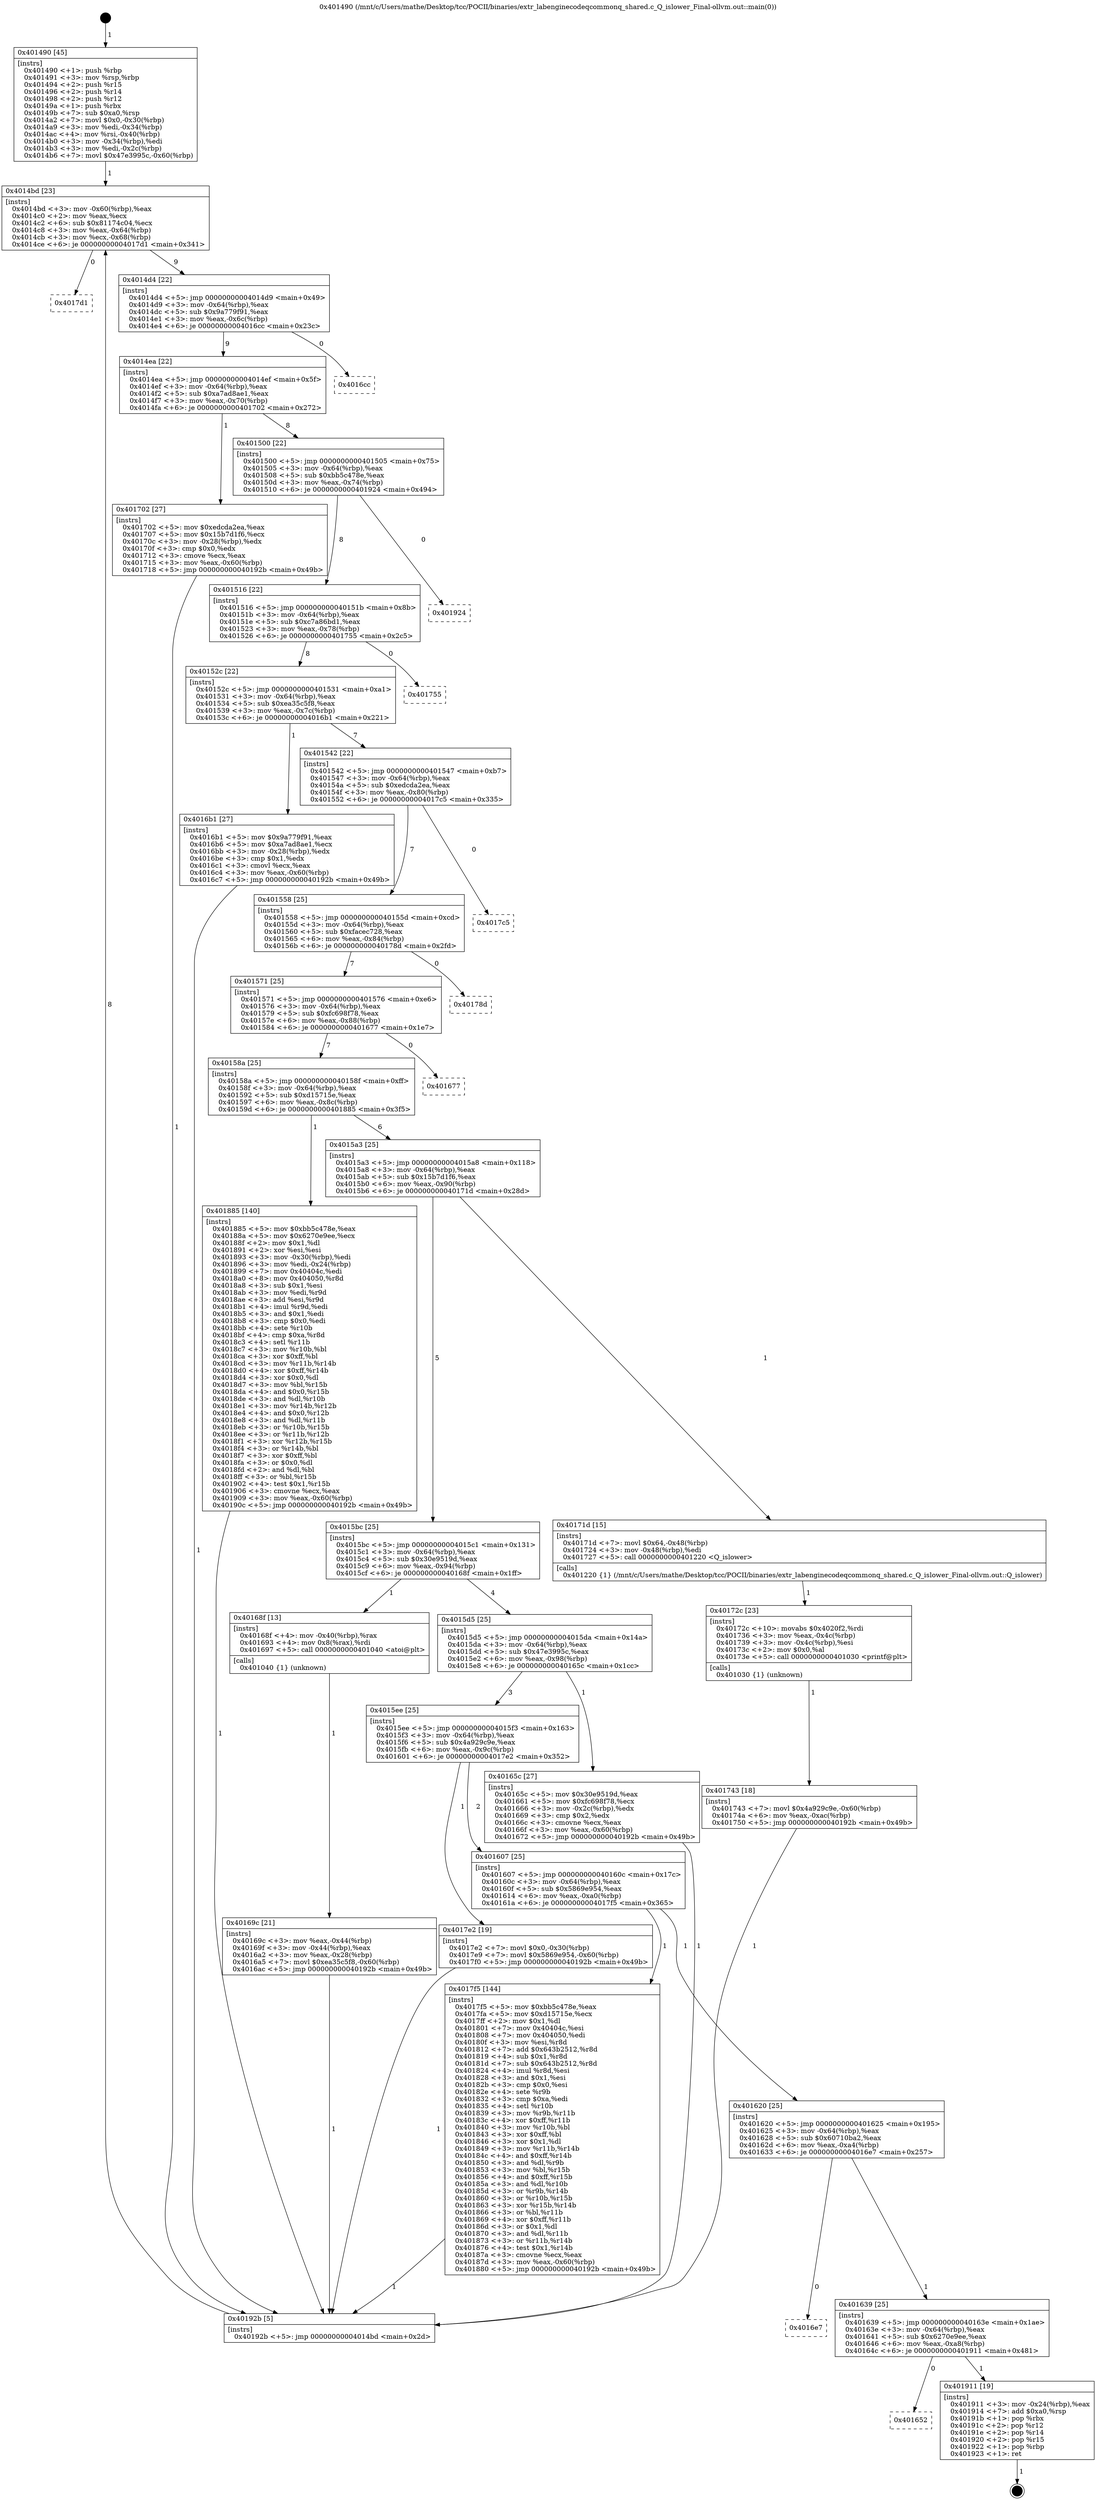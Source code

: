 digraph "0x401490" {
  label = "0x401490 (/mnt/c/Users/mathe/Desktop/tcc/POCII/binaries/extr_labenginecodeqcommonq_shared.c_Q_islower_Final-ollvm.out::main(0))"
  labelloc = "t"
  node[shape=record]

  Entry [label="",width=0.3,height=0.3,shape=circle,fillcolor=black,style=filled]
  "0x4014bd" [label="{
     0x4014bd [23]\l
     | [instrs]\l
     &nbsp;&nbsp;0x4014bd \<+3\>: mov -0x60(%rbp),%eax\l
     &nbsp;&nbsp;0x4014c0 \<+2\>: mov %eax,%ecx\l
     &nbsp;&nbsp;0x4014c2 \<+6\>: sub $0x81174c04,%ecx\l
     &nbsp;&nbsp;0x4014c8 \<+3\>: mov %eax,-0x64(%rbp)\l
     &nbsp;&nbsp;0x4014cb \<+3\>: mov %ecx,-0x68(%rbp)\l
     &nbsp;&nbsp;0x4014ce \<+6\>: je 00000000004017d1 \<main+0x341\>\l
  }"]
  "0x4017d1" [label="{
     0x4017d1\l
  }", style=dashed]
  "0x4014d4" [label="{
     0x4014d4 [22]\l
     | [instrs]\l
     &nbsp;&nbsp;0x4014d4 \<+5\>: jmp 00000000004014d9 \<main+0x49\>\l
     &nbsp;&nbsp;0x4014d9 \<+3\>: mov -0x64(%rbp),%eax\l
     &nbsp;&nbsp;0x4014dc \<+5\>: sub $0x9a779f91,%eax\l
     &nbsp;&nbsp;0x4014e1 \<+3\>: mov %eax,-0x6c(%rbp)\l
     &nbsp;&nbsp;0x4014e4 \<+6\>: je 00000000004016cc \<main+0x23c\>\l
  }"]
  Exit [label="",width=0.3,height=0.3,shape=circle,fillcolor=black,style=filled,peripheries=2]
  "0x4016cc" [label="{
     0x4016cc\l
  }", style=dashed]
  "0x4014ea" [label="{
     0x4014ea [22]\l
     | [instrs]\l
     &nbsp;&nbsp;0x4014ea \<+5\>: jmp 00000000004014ef \<main+0x5f\>\l
     &nbsp;&nbsp;0x4014ef \<+3\>: mov -0x64(%rbp),%eax\l
     &nbsp;&nbsp;0x4014f2 \<+5\>: sub $0xa7ad8ae1,%eax\l
     &nbsp;&nbsp;0x4014f7 \<+3\>: mov %eax,-0x70(%rbp)\l
     &nbsp;&nbsp;0x4014fa \<+6\>: je 0000000000401702 \<main+0x272\>\l
  }"]
  "0x401652" [label="{
     0x401652\l
  }", style=dashed]
  "0x401702" [label="{
     0x401702 [27]\l
     | [instrs]\l
     &nbsp;&nbsp;0x401702 \<+5\>: mov $0xedcda2ea,%eax\l
     &nbsp;&nbsp;0x401707 \<+5\>: mov $0x15b7d1f6,%ecx\l
     &nbsp;&nbsp;0x40170c \<+3\>: mov -0x28(%rbp),%edx\l
     &nbsp;&nbsp;0x40170f \<+3\>: cmp $0x0,%edx\l
     &nbsp;&nbsp;0x401712 \<+3\>: cmove %ecx,%eax\l
     &nbsp;&nbsp;0x401715 \<+3\>: mov %eax,-0x60(%rbp)\l
     &nbsp;&nbsp;0x401718 \<+5\>: jmp 000000000040192b \<main+0x49b\>\l
  }"]
  "0x401500" [label="{
     0x401500 [22]\l
     | [instrs]\l
     &nbsp;&nbsp;0x401500 \<+5\>: jmp 0000000000401505 \<main+0x75\>\l
     &nbsp;&nbsp;0x401505 \<+3\>: mov -0x64(%rbp),%eax\l
     &nbsp;&nbsp;0x401508 \<+5\>: sub $0xbb5c478e,%eax\l
     &nbsp;&nbsp;0x40150d \<+3\>: mov %eax,-0x74(%rbp)\l
     &nbsp;&nbsp;0x401510 \<+6\>: je 0000000000401924 \<main+0x494\>\l
  }"]
  "0x401911" [label="{
     0x401911 [19]\l
     | [instrs]\l
     &nbsp;&nbsp;0x401911 \<+3\>: mov -0x24(%rbp),%eax\l
     &nbsp;&nbsp;0x401914 \<+7\>: add $0xa0,%rsp\l
     &nbsp;&nbsp;0x40191b \<+1\>: pop %rbx\l
     &nbsp;&nbsp;0x40191c \<+2\>: pop %r12\l
     &nbsp;&nbsp;0x40191e \<+2\>: pop %r14\l
     &nbsp;&nbsp;0x401920 \<+2\>: pop %r15\l
     &nbsp;&nbsp;0x401922 \<+1\>: pop %rbp\l
     &nbsp;&nbsp;0x401923 \<+1\>: ret\l
  }"]
  "0x401924" [label="{
     0x401924\l
  }", style=dashed]
  "0x401516" [label="{
     0x401516 [22]\l
     | [instrs]\l
     &nbsp;&nbsp;0x401516 \<+5\>: jmp 000000000040151b \<main+0x8b\>\l
     &nbsp;&nbsp;0x40151b \<+3\>: mov -0x64(%rbp),%eax\l
     &nbsp;&nbsp;0x40151e \<+5\>: sub $0xc7a86bd1,%eax\l
     &nbsp;&nbsp;0x401523 \<+3\>: mov %eax,-0x78(%rbp)\l
     &nbsp;&nbsp;0x401526 \<+6\>: je 0000000000401755 \<main+0x2c5\>\l
  }"]
  "0x401639" [label="{
     0x401639 [25]\l
     | [instrs]\l
     &nbsp;&nbsp;0x401639 \<+5\>: jmp 000000000040163e \<main+0x1ae\>\l
     &nbsp;&nbsp;0x40163e \<+3\>: mov -0x64(%rbp),%eax\l
     &nbsp;&nbsp;0x401641 \<+5\>: sub $0x6270e9ee,%eax\l
     &nbsp;&nbsp;0x401646 \<+6\>: mov %eax,-0xa8(%rbp)\l
     &nbsp;&nbsp;0x40164c \<+6\>: je 0000000000401911 \<main+0x481\>\l
  }"]
  "0x401755" [label="{
     0x401755\l
  }", style=dashed]
  "0x40152c" [label="{
     0x40152c [22]\l
     | [instrs]\l
     &nbsp;&nbsp;0x40152c \<+5\>: jmp 0000000000401531 \<main+0xa1\>\l
     &nbsp;&nbsp;0x401531 \<+3\>: mov -0x64(%rbp),%eax\l
     &nbsp;&nbsp;0x401534 \<+5\>: sub $0xea35c5f8,%eax\l
     &nbsp;&nbsp;0x401539 \<+3\>: mov %eax,-0x7c(%rbp)\l
     &nbsp;&nbsp;0x40153c \<+6\>: je 00000000004016b1 \<main+0x221\>\l
  }"]
  "0x4016e7" [label="{
     0x4016e7\l
  }", style=dashed]
  "0x4016b1" [label="{
     0x4016b1 [27]\l
     | [instrs]\l
     &nbsp;&nbsp;0x4016b1 \<+5\>: mov $0x9a779f91,%eax\l
     &nbsp;&nbsp;0x4016b6 \<+5\>: mov $0xa7ad8ae1,%ecx\l
     &nbsp;&nbsp;0x4016bb \<+3\>: mov -0x28(%rbp),%edx\l
     &nbsp;&nbsp;0x4016be \<+3\>: cmp $0x1,%edx\l
     &nbsp;&nbsp;0x4016c1 \<+3\>: cmovl %ecx,%eax\l
     &nbsp;&nbsp;0x4016c4 \<+3\>: mov %eax,-0x60(%rbp)\l
     &nbsp;&nbsp;0x4016c7 \<+5\>: jmp 000000000040192b \<main+0x49b\>\l
  }"]
  "0x401542" [label="{
     0x401542 [22]\l
     | [instrs]\l
     &nbsp;&nbsp;0x401542 \<+5\>: jmp 0000000000401547 \<main+0xb7\>\l
     &nbsp;&nbsp;0x401547 \<+3\>: mov -0x64(%rbp),%eax\l
     &nbsp;&nbsp;0x40154a \<+5\>: sub $0xedcda2ea,%eax\l
     &nbsp;&nbsp;0x40154f \<+3\>: mov %eax,-0x80(%rbp)\l
     &nbsp;&nbsp;0x401552 \<+6\>: je 00000000004017c5 \<main+0x335\>\l
  }"]
  "0x401620" [label="{
     0x401620 [25]\l
     | [instrs]\l
     &nbsp;&nbsp;0x401620 \<+5\>: jmp 0000000000401625 \<main+0x195\>\l
     &nbsp;&nbsp;0x401625 \<+3\>: mov -0x64(%rbp),%eax\l
     &nbsp;&nbsp;0x401628 \<+5\>: sub $0x60710ba2,%eax\l
     &nbsp;&nbsp;0x40162d \<+6\>: mov %eax,-0xa4(%rbp)\l
     &nbsp;&nbsp;0x401633 \<+6\>: je 00000000004016e7 \<main+0x257\>\l
  }"]
  "0x4017c5" [label="{
     0x4017c5\l
  }", style=dashed]
  "0x401558" [label="{
     0x401558 [25]\l
     | [instrs]\l
     &nbsp;&nbsp;0x401558 \<+5\>: jmp 000000000040155d \<main+0xcd\>\l
     &nbsp;&nbsp;0x40155d \<+3\>: mov -0x64(%rbp),%eax\l
     &nbsp;&nbsp;0x401560 \<+5\>: sub $0xfacec728,%eax\l
     &nbsp;&nbsp;0x401565 \<+6\>: mov %eax,-0x84(%rbp)\l
     &nbsp;&nbsp;0x40156b \<+6\>: je 000000000040178d \<main+0x2fd\>\l
  }"]
  "0x4017f5" [label="{
     0x4017f5 [144]\l
     | [instrs]\l
     &nbsp;&nbsp;0x4017f5 \<+5\>: mov $0xbb5c478e,%eax\l
     &nbsp;&nbsp;0x4017fa \<+5\>: mov $0xd15715e,%ecx\l
     &nbsp;&nbsp;0x4017ff \<+2\>: mov $0x1,%dl\l
     &nbsp;&nbsp;0x401801 \<+7\>: mov 0x40404c,%esi\l
     &nbsp;&nbsp;0x401808 \<+7\>: mov 0x404050,%edi\l
     &nbsp;&nbsp;0x40180f \<+3\>: mov %esi,%r8d\l
     &nbsp;&nbsp;0x401812 \<+7\>: add $0x643b2512,%r8d\l
     &nbsp;&nbsp;0x401819 \<+4\>: sub $0x1,%r8d\l
     &nbsp;&nbsp;0x40181d \<+7\>: sub $0x643b2512,%r8d\l
     &nbsp;&nbsp;0x401824 \<+4\>: imul %r8d,%esi\l
     &nbsp;&nbsp;0x401828 \<+3\>: and $0x1,%esi\l
     &nbsp;&nbsp;0x40182b \<+3\>: cmp $0x0,%esi\l
     &nbsp;&nbsp;0x40182e \<+4\>: sete %r9b\l
     &nbsp;&nbsp;0x401832 \<+3\>: cmp $0xa,%edi\l
     &nbsp;&nbsp;0x401835 \<+4\>: setl %r10b\l
     &nbsp;&nbsp;0x401839 \<+3\>: mov %r9b,%r11b\l
     &nbsp;&nbsp;0x40183c \<+4\>: xor $0xff,%r11b\l
     &nbsp;&nbsp;0x401840 \<+3\>: mov %r10b,%bl\l
     &nbsp;&nbsp;0x401843 \<+3\>: xor $0xff,%bl\l
     &nbsp;&nbsp;0x401846 \<+3\>: xor $0x1,%dl\l
     &nbsp;&nbsp;0x401849 \<+3\>: mov %r11b,%r14b\l
     &nbsp;&nbsp;0x40184c \<+4\>: and $0xff,%r14b\l
     &nbsp;&nbsp;0x401850 \<+3\>: and %dl,%r9b\l
     &nbsp;&nbsp;0x401853 \<+3\>: mov %bl,%r15b\l
     &nbsp;&nbsp;0x401856 \<+4\>: and $0xff,%r15b\l
     &nbsp;&nbsp;0x40185a \<+3\>: and %dl,%r10b\l
     &nbsp;&nbsp;0x40185d \<+3\>: or %r9b,%r14b\l
     &nbsp;&nbsp;0x401860 \<+3\>: or %r10b,%r15b\l
     &nbsp;&nbsp;0x401863 \<+3\>: xor %r15b,%r14b\l
     &nbsp;&nbsp;0x401866 \<+3\>: or %bl,%r11b\l
     &nbsp;&nbsp;0x401869 \<+4\>: xor $0xff,%r11b\l
     &nbsp;&nbsp;0x40186d \<+3\>: or $0x1,%dl\l
     &nbsp;&nbsp;0x401870 \<+3\>: and %dl,%r11b\l
     &nbsp;&nbsp;0x401873 \<+3\>: or %r11b,%r14b\l
     &nbsp;&nbsp;0x401876 \<+4\>: test $0x1,%r14b\l
     &nbsp;&nbsp;0x40187a \<+3\>: cmovne %ecx,%eax\l
     &nbsp;&nbsp;0x40187d \<+3\>: mov %eax,-0x60(%rbp)\l
     &nbsp;&nbsp;0x401880 \<+5\>: jmp 000000000040192b \<main+0x49b\>\l
  }"]
  "0x40178d" [label="{
     0x40178d\l
  }", style=dashed]
  "0x401571" [label="{
     0x401571 [25]\l
     | [instrs]\l
     &nbsp;&nbsp;0x401571 \<+5\>: jmp 0000000000401576 \<main+0xe6\>\l
     &nbsp;&nbsp;0x401576 \<+3\>: mov -0x64(%rbp),%eax\l
     &nbsp;&nbsp;0x401579 \<+5\>: sub $0xfc698f78,%eax\l
     &nbsp;&nbsp;0x40157e \<+6\>: mov %eax,-0x88(%rbp)\l
     &nbsp;&nbsp;0x401584 \<+6\>: je 0000000000401677 \<main+0x1e7\>\l
  }"]
  "0x401607" [label="{
     0x401607 [25]\l
     | [instrs]\l
     &nbsp;&nbsp;0x401607 \<+5\>: jmp 000000000040160c \<main+0x17c\>\l
     &nbsp;&nbsp;0x40160c \<+3\>: mov -0x64(%rbp),%eax\l
     &nbsp;&nbsp;0x40160f \<+5\>: sub $0x5869e954,%eax\l
     &nbsp;&nbsp;0x401614 \<+6\>: mov %eax,-0xa0(%rbp)\l
     &nbsp;&nbsp;0x40161a \<+6\>: je 00000000004017f5 \<main+0x365\>\l
  }"]
  "0x401677" [label="{
     0x401677\l
  }", style=dashed]
  "0x40158a" [label="{
     0x40158a [25]\l
     | [instrs]\l
     &nbsp;&nbsp;0x40158a \<+5\>: jmp 000000000040158f \<main+0xff\>\l
     &nbsp;&nbsp;0x40158f \<+3\>: mov -0x64(%rbp),%eax\l
     &nbsp;&nbsp;0x401592 \<+5\>: sub $0xd15715e,%eax\l
     &nbsp;&nbsp;0x401597 \<+6\>: mov %eax,-0x8c(%rbp)\l
     &nbsp;&nbsp;0x40159d \<+6\>: je 0000000000401885 \<main+0x3f5\>\l
  }"]
  "0x4017e2" [label="{
     0x4017e2 [19]\l
     | [instrs]\l
     &nbsp;&nbsp;0x4017e2 \<+7\>: movl $0x0,-0x30(%rbp)\l
     &nbsp;&nbsp;0x4017e9 \<+7\>: movl $0x5869e954,-0x60(%rbp)\l
     &nbsp;&nbsp;0x4017f0 \<+5\>: jmp 000000000040192b \<main+0x49b\>\l
  }"]
  "0x401885" [label="{
     0x401885 [140]\l
     | [instrs]\l
     &nbsp;&nbsp;0x401885 \<+5\>: mov $0xbb5c478e,%eax\l
     &nbsp;&nbsp;0x40188a \<+5\>: mov $0x6270e9ee,%ecx\l
     &nbsp;&nbsp;0x40188f \<+2\>: mov $0x1,%dl\l
     &nbsp;&nbsp;0x401891 \<+2\>: xor %esi,%esi\l
     &nbsp;&nbsp;0x401893 \<+3\>: mov -0x30(%rbp),%edi\l
     &nbsp;&nbsp;0x401896 \<+3\>: mov %edi,-0x24(%rbp)\l
     &nbsp;&nbsp;0x401899 \<+7\>: mov 0x40404c,%edi\l
     &nbsp;&nbsp;0x4018a0 \<+8\>: mov 0x404050,%r8d\l
     &nbsp;&nbsp;0x4018a8 \<+3\>: sub $0x1,%esi\l
     &nbsp;&nbsp;0x4018ab \<+3\>: mov %edi,%r9d\l
     &nbsp;&nbsp;0x4018ae \<+3\>: add %esi,%r9d\l
     &nbsp;&nbsp;0x4018b1 \<+4\>: imul %r9d,%edi\l
     &nbsp;&nbsp;0x4018b5 \<+3\>: and $0x1,%edi\l
     &nbsp;&nbsp;0x4018b8 \<+3\>: cmp $0x0,%edi\l
     &nbsp;&nbsp;0x4018bb \<+4\>: sete %r10b\l
     &nbsp;&nbsp;0x4018bf \<+4\>: cmp $0xa,%r8d\l
     &nbsp;&nbsp;0x4018c3 \<+4\>: setl %r11b\l
     &nbsp;&nbsp;0x4018c7 \<+3\>: mov %r10b,%bl\l
     &nbsp;&nbsp;0x4018ca \<+3\>: xor $0xff,%bl\l
     &nbsp;&nbsp;0x4018cd \<+3\>: mov %r11b,%r14b\l
     &nbsp;&nbsp;0x4018d0 \<+4\>: xor $0xff,%r14b\l
     &nbsp;&nbsp;0x4018d4 \<+3\>: xor $0x0,%dl\l
     &nbsp;&nbsp;0x4018d7 \<+3\>: mov %bl,%r15b\l
     &nbsp;&nbsp;0x4018da \<+4\>: and $0x0,%r15b\l
     &nbsp;&nbsp;0x4018de \<+3\>: and %dl,%r10b\l
     &nbsp;&nbsp;0x4018e1 \<+3\>: mov %r14b,%r12b\l
     &nbsp;&nbsp;0x4018e4 \<+4\>: and $0x0,%r12b\l
     &nbsp;&nbsp;0x4018e8 \<+3\>: and %dl,%r11b\l
     &nbsp;&nbsp;0x4018eb \<+3\>: or %r10b,%r15b\l
     &nbsp;&nbsp;0x4018ee \<+3\>: or %r11b,%r12b\l
     &nbsp;&nbsp;0x4018f1 \<+3\>: xor %r12b,%r15b\l
     &nbsp;&nbsp;0x4018f4 \<+3\>: or %r14b,%bl\l
     &nbsp;&nbsp;0x4018f7 \<+3\>: xor $0xff,%bl\l
     &nbsp;&nbsp;0x4018fa \<+3\>: or $0x0,%dl\l
     &nbsp;&nbsp;0x4018fd \<+2\>: and %dl,%bl\l
     &nbsp;&nbsp;0x4018ff \<+3\>: or %bl,%r15b\l
     &nbsp;&nbsp;0x401902 \<+4\>: test $0x1,%r15b\l
     &nbsp;&nbsp;0x401906 \<+3\>: cmovne %ecx,%eax\l
     &nbsp;&nbsp;0x401909 \<+3\>: mov %eax,-0x60(%rbp)\l
     &nbsp;&nbsp;0x40190c \<+5\>: jmp 000000000040192b \<main+0x49b\>\l
  }"]
  "0x4015a3" [label="{
     0x4015a3 [25]\l
     | [instrs]\l
     &nbsp;&nbsp;0x4015a3 \<+5\>: jmp 00000000004015a8 \<main+0x118\>\l
     &nbsp;&nbsp;0x4015a8 \<+3\>: mov -0x64(%rbp),%eax\l
     &nbsp;&nbsp;0x4015ab \<+5\>: sub $0x15b7d1f6,%eax\l
     &nbsp;&nbsp;0x4015b0 \<+6\>: mov %eax,-0x90(%rbp)\l
     &nbsp;&nbsp;0x4015b6 \<+6\>: je 000000000040171d \<main+0x28d\>\l
  }"]
  "0x401743" [label="{
     0x401743 [18]\l
     | [instrs]\l
     &nbsp;&nbsp;0x401743 \<+7\>: movl $0x4a929c9e,-0x60(%rbp)\l
     &nbsp;&nbsp;0x40174a \<+6\>: mov %eax,-0xac(%rbp)\l
     &nbsp;&nbsp;0x401750 \<+5\>: jmp 000000000040192b \<main+0x49b\>\l
  }"]
  "0x40171d" [label="{
     0x40171d [15]\l
     | [instrs]\l
     &nbsp;&nbsp;0x40171d \<+7\>: movl $0x64,-0x48(%rbp)\l
     &nbsp;&nbsp;0x401724 \<+3\>: mov -0x48(%rbp),%edi\l
     &nbsp;&nbsp;0x401727 \<+5\>: call 0000000000401220 \<Q_islower\>\l
     | [calls]\l
     &nbsp;&nbsp;0x401220 \{1\} (/mnt/c/Users/mathe/Desktop/tcc/POCII/binaries/extr_labenginecodeqcommonq_shared.c_Q_islower_Final-ollvm.out::Q_islower)\l
  }"]
  "0x4015bc" [label="{
     0x4015bc [25]\l
     | [instrs]\l
     &nbsp;&nbsp;0x4015bc \<+5\>: jmp 00000000004015c1 \<main+0x131\>\l
     &nbsp;&nbsp;0x4015c1 \<+3\>: mov -0x64(%rbp),%eax\l
     &nbsp;&nbsp;0x4015c4 \<+5\>: sub $0x30e9519d,%eax\l
     &nbsp;&nbsp;0x4015c9 \<+6\>: mov %eax,-0x94(%rbp)\l
     &nbsp;&nbsp;0x4015cf \<+6\>: je 000000000040168f \<main+0x1ff\>\l
  }"]
  "0x40172c" [label="{
     0x40172c [23]\l
     | [instrs]\l
     &nbsp;&nbsp;0x40172c \<+10\>: movabs $0x4020f2,%rdi\l
     &nbsp;&nbsp;0x401736 \<+3\>: mov %eax,-0x4c(%rbp)\l
     &nbsp;&nbsp;0x401739 \<+3\>: mov -0x4c(%rbp),%esi\l
     &nbsp;&nbsp;0x40173c \<+2\>: mov $0x0,%al\l
     &nbsp;&nbsp;0x40173e \<+5\>: call 0000000000401030 \<printf@plt\>\l
     | [calls]\l
     &nbsp;&nbsp;0x401030 \{1\} (unknown)\l
  }"]
  "0x40168f" [label="{
     0x40168f [13]\l
     | [instrs]\l
     &nbsp;&nbsp;0x40168f \<+4\>: mov -0x40(%rbp),%rax\l
     &nbsp;&nbsp;0x401693 \<+4\>: mov 0x8(%rax),%rdi\l
     &nbsp;&nbsp;0x401697 \<+5\>: call 0000000000401040 \<atoi@plt\>\l
     | [calls]\l
     &nbsp;&nbsp;0x401040 \{1\} (unknown)\l
  }"]
  "0x4015d5" [label="{
     0x4015d5 [25]\l
     | [instrs]\l
     &nbsp;&nbsp;0x4015d5 \<+5\>: jmp 00000000004015da \<main+0x14a\>\l
     &nbsp;&nbsp;0x4015da \<+3\>: mov -0x64(%rbp),%eax\l
     &nbsp;&nbsp;0x4015dd \<+5\>: sub $0x47e3995c,%eax\l
     &nbsp;&nbsp;0x4015e2 \<+6\>: mov %eax,-0x98(%rbp)\l
     &nbsp;&nbsp;0x4015e8 \<+6\>: je 000000000040165c \<main+0x1cc\>\l
  }"]
  "0x40169c" [label="{
     0x40169c [21]\l
     | [instrs]\l
     &nbsp;&nbsp;0x40169c \<+3\>: mov %eax,-0x44(%rbp)\l
     &nbsp;&nbsp;0x40169f \<+3\>: mov -0x44(%rbp),%eax\l
     &nbsp;&nbsp;0x4016a2 \<+3\>: mov %eax,-0x28(%rbp)\l
     &nbsp;&nbsp;0x4016a5 \<+7\>: movl $0xea35c5f8,-0x60(%rbp)\l
     &nbsp;&nbsp;0x4016ac \<+5\>: jmp 000000000040192b \<main+0x49b\>\l
  }"]
  "0x40165c" [label="{
     0x40165c [27]\l
     | [instrs]\l
     &nbsp;&nbsp;0x40165c \<+5\>: mov $0x30e9519d,%eax\l
     &nbsp;&nbsp;0x401661 \<+5\>: mov $0xfc698f78,%ecx\l
     &nbsp;&nbsp;0x401666 \<+3\>: mov -0x2c(%rbp),%edx\l
     &nbsp;&nbsp;0x401669 \<+3\>: cmp $0x2,%edx\l
     &nbsp;&nbsp;0x40166c \<+3\>: cmovne %ecx,%eax\l
     &nbsp;&nbsp;0x40166f \<+3\>: mov %eax,-0x60(%rbp)\l
     &nbsp;&nbsp;0x401672 \<+5\>: jmp 000000000040192b \<main+0x49b\>\l
  }"]
  "0x4015ee" [label="{
     0x4015ee [25]\l
     | [instrs]\l
     &nbsp;&nbsp;0x4015ee \<+5\>: jmp 00000000004015f3 \<main+0x163\>\l
     &nbsp;&nbsp;0x4015f3 \<+3\>: mov -0x64(%rbp),%eax\l
     &nbsp;&nbsp;0x4015f6 \<+5\>: sub $0x4a929c9e,%eax\l
     &nbsp;&nbsp;0x4015fb \<+6\>: mov %eax,-0x9c(%rbp)\l
     &nbsp;&nbsp;0x401601 \<+6\>: je 00000000004017e2 \<main+0x352\>\l
  }"]
  "0x40192b" [label="{
     0x40192b [5]\l
     | [instrs]\l
     &nbsp;&nbsp;0x40192b \<+5\>: jmp 00000000004014bd \<main+0x2d\>\l
  }"]
  "0x401490" [label="{
     0x401490 [45]\l
     | [instrs]\l
     &nbsp;&nbsp;0x401490 \<+1\>: push %rbp\l
     &nbsp;&nbsp;0x401491 \<+3\>: mov %rsp,%rbp\l
     &nbsp;&nbsp;0x401494 \<+2\>: push %r15\l
     &nbsp;&nbsp;0x401496 \<+2\>: push %r14\l
     &nbsp;&nbsp;0x401498 \<+2\>: push %r12\l
     &nbsp;&nbsp;0x40149a \<+1\>: push %rbx\l
     &nbsp;&nbsp;0x40149b \<+7\>: sub $0xa0,%rsp\l
     &nbsp;&nbsp;0x4014a2 \<+7\>: movl $0x0,-0x30(%rbp)\l
     &nbsp;&nbsp;0x4014a9 \<+3\>: mov %edi,-0x34(%rbp)\l
     &nbsp;&nbsp;0x4014ac \<+4\>: mov %rsi,-0x40(%rbp)\l
     &nbsp;&nbsp;0x4014b0 \<+3\>: mov -0x34(%rbp),%edi\l
     &nbsp;&nbsp;0x4014b3 \<+3\>: mov %edi,-0x2c(%rbp)\l
     &nbsp;&nbsp;0x4014b6 \<+7\>: movl $0x47e3995c,-0x60(%rbp)\l
  }"]
  Entry -> "0x401490" [label=" 1"]
  "0x4014bd" -> "0x4017d1" [label=" 0"]
  "0x4014bd" -> "0x4014d4" [label=" 9"]
  "0x401911" -> Exit [label=" 1"]
  "0x4014d4" -> "0x4016cc" [label=" 0"]
  "0x4014d4" -> "0x4014ea" [label=" 9"]
  "0x401639" -> "0x401652" [label=" 0"]
  "0x4014ea" -> "0x401702" [label=" 1"]
  "0x4014ea" -> "0x401500" [label=" 8"]
  "0x401639" -> "0x401911" [label=" 1"]
  "0x401500" -> "0x401924" [label=" 0"]
  "0x401500" -> "0x401516" [label=" 8"]
  "0x401620" -> "0x401639" [label=" 1"]
  "0x401516" -> "0x401755" [label=" 0"]
  "0x401516" -> "0x40152c" [label=" 8"]
  "0x401620" -> "0x4016e7" [label=" 0"]
  "0x40152c" -> "0x4016b1" [label=" 1"]
  "0x40152c" -> "0x401542" [label=" 7"]
  "0x401885" -> "0x40192b" [label=" 1"]
  "0x401542" -> "0x4017c5" [label=" 0"]
  "0x401542" -> "0x401558" [label=" 7"]
  "0x4017f5" -> "0x40192b" [label=" 1"]
  "0x401558" -> "0x40178d" [label=" 0"]
  "0x401558" -> "0x401571" [label=" 7"]
  "0x401607" -> "0x401620" [label=" 1"]
  "0x401571" -> "0x401677" [label=" 0"]
  "0x401571" -> "0x40158a" [label=" 7"]
  "0x401607" -> "0x4017f5" [label=" 1"]
  "0x40158a" -> "0x401885" [label=" 1"]
  "0x40158a" -> "0x4015a3" [label=" 6"]
  "0x4017e2" -> "0x40192b" [label=" 1"]
  "0x4015a3" -> "0x40171d" [label=" 1"]
  "0x4015a3" -> "0x4015bc" [label=" 5"]
  "0x4015ee" -> "0x4017e2" [label=" 1"]
  "0x4015bc" -> "0x40168f" [label=" 1"]
  "0x4015bc" -> "0x4015d5" [label=" 4"]
  "0x4015ee" -> "0x401607" [label=" 2"]
  "0x4015d5" -> "0x40165c" [label=" 1"]
  "0x4015d5" -> "0x4015ee" [label=" 3"]
  "0x40165c" -> "0x40192b" [label=" 1"]
  "0x401490" -> "0x4014bd" [label=" 1"]
  "0x40192b" -> "0x4014bd" [label=" 8"]
  "0x40168f" -> "0x40169c" [label=" 1"]
  "0x40169c" -> "0x40192b" [label=" 1"]
  "0x4016b1" -> "0x40192b" [label=" 1"]
  "0x401702" -> "0x40192b" [label=" 1"]
  "0x40171d" -> "0x40172c" [label=" 1"]
  "0x40172c" -> "0x401743" [label=" 1"]
  "0x401743" -> "0x40192b" [label=" 1"]
}
